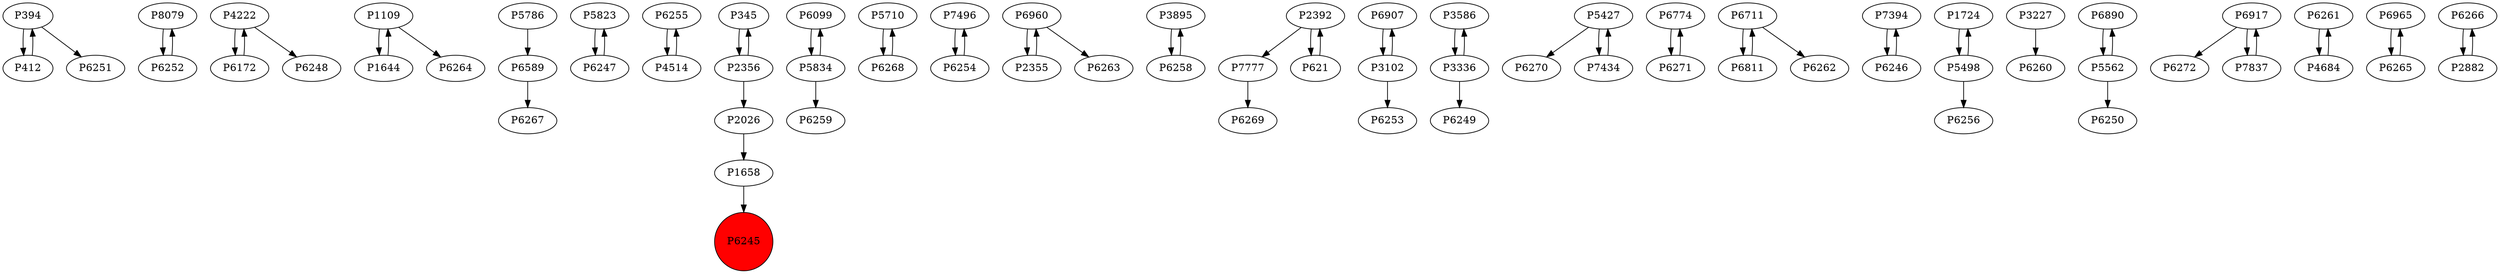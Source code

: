digraph {
	P394 -> P412
	P8079 -> P6252
	P4222 -> P6172
	P1109 -> P1644
	P6172 -> P4222
	P6589 -> P6267
	P5823 -> P6247
	P6255 -> P4514
	P345 -> P2356
	P394 -> P6251
	P6099 -> P5834
	P5710 -> P6268
	P5834 -> P6259
	P7496 -> P6254
	P6960 -> P2355
	P3895 -> P6258
	P7777 -> P6269
	P6268 -> P5710
	P6907 -> P3102
	P3586 -> P3336
	P5427 -> P6270
	P6258 -> P3895
	P6774 -> P6271
	P3102 -> P6253
	P1109 -> P6264
	P6711 -> P6811
	P7394 -> P6246
	P1724 -> P5498
	P412 -> P394
	P5786 -> P6589
	P6254 -> P7496
	P3336 -> P6249
	P3227 -> P6260
	P2355 -> P6960
	P6890 -> P5562
	P6917 -> P6272
	P5498 -> P6256
	P7434 -> P5427
	P6261 -> P4684
	P3336 -> P3586
	P6271 -> P6774
	P4684 -> P6261
	P6960 -> P6263
	P6252 -> P8079
	P2392 -> P7777
	P7837 -> P6917
	P5562 -> P6890
	P3102 -> P6907
	P2356 -> P345
	P5427 -> P7434
	P1658 -> P6245
	P2026 -> P1658
	P6917 -> P7837
	P6247 -> P5823
	P6965 -> P6265
	P6266 -> P2882
	P2356 -> P2026
	P4514 -> P6255
	P4222 -> P6248
	P2882 -> P6266
	P6811 -> P6711
	P621 -> P2392
	P6711 -> P6262
	P5498 -> P1724
	P1644 -> P1109
	P6265 -> P6965
	P5834 -> P6099
	P6246 -> P7394
	P5562 -> P6250
	P2392 -> P621
	P6245 [shape=circle]
	P6245 [style=filled]
	P6245 [fillcolor=red]
}